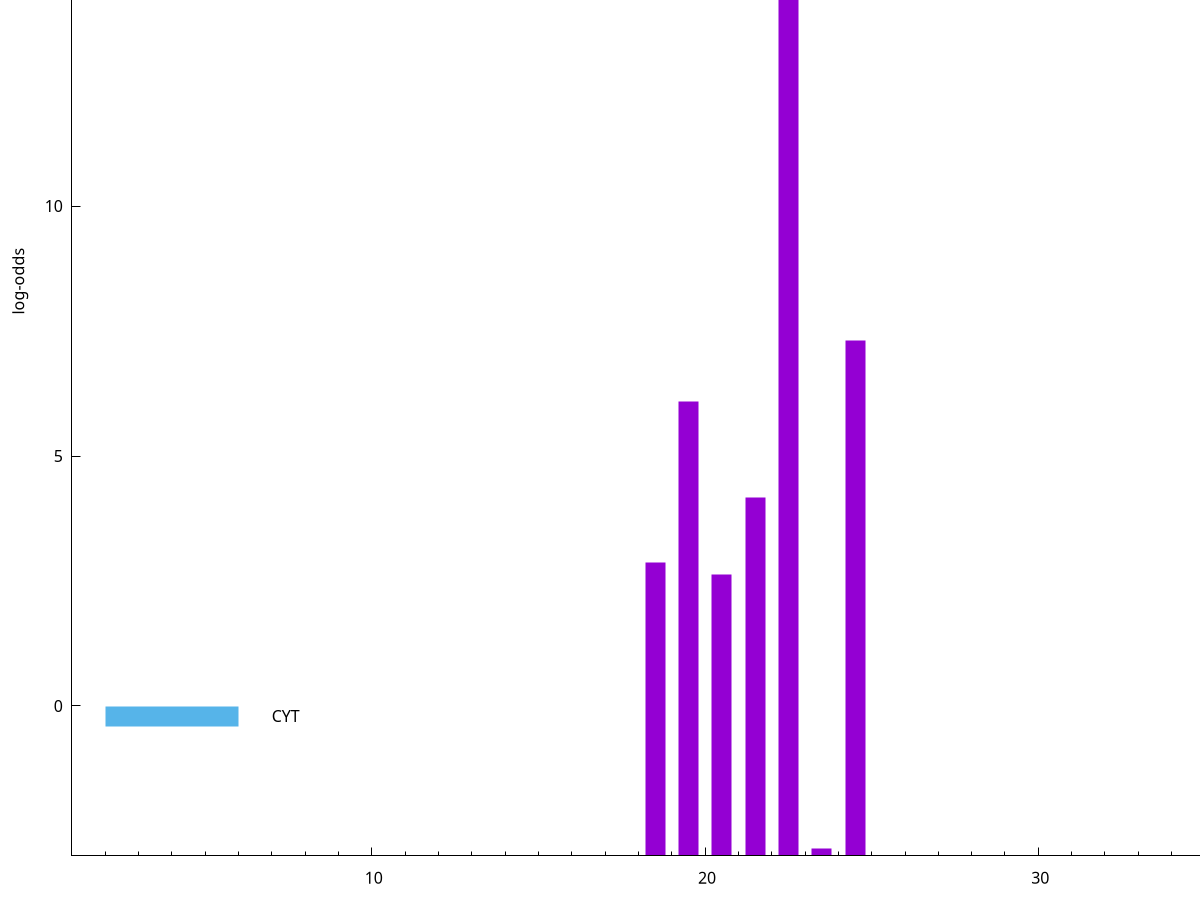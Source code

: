 set title "LipoP predictions for SRR5666496.gff"
set size 2., 1.4
set xrange [1:70] 
set mxtics 10
set yrange [-3:20]
set y2range [0:23]
set ylabel "log-odds"
set term postscript eps color solid "Helvetica" 30
set output "SRR5666496.gff16.eps"
set arrow from 2,15.2153 to 6,15.2153 nohead lt 1 lw 20
set label "SpI" at 7,15.2153
set arrow from 2,-0.200913 to 6,-0.200913 nohead lt 3 lw 20
set label "CYT" at 7,-0.200913
set arrow from 2,15.2153 to 6,15.2153 nohead lt 1 lw 20
set label "SpI" at 7,15.2153
# NOTE: The scores below are the log-odds scores with the threshold
# NOTE: subtracted (a hack to make gnuplot make the histogram all
# NOTE: look nice).
plot "-" axes x1y2 title "" with impulses lt 1 lw 20
22.500000 18.205400
24.500000 10.303440
19.500000 9.099670
21.500000 7.173090
18.500000 5.867570
20.500000 5.639470
23.500000 0.147860
e
exit
